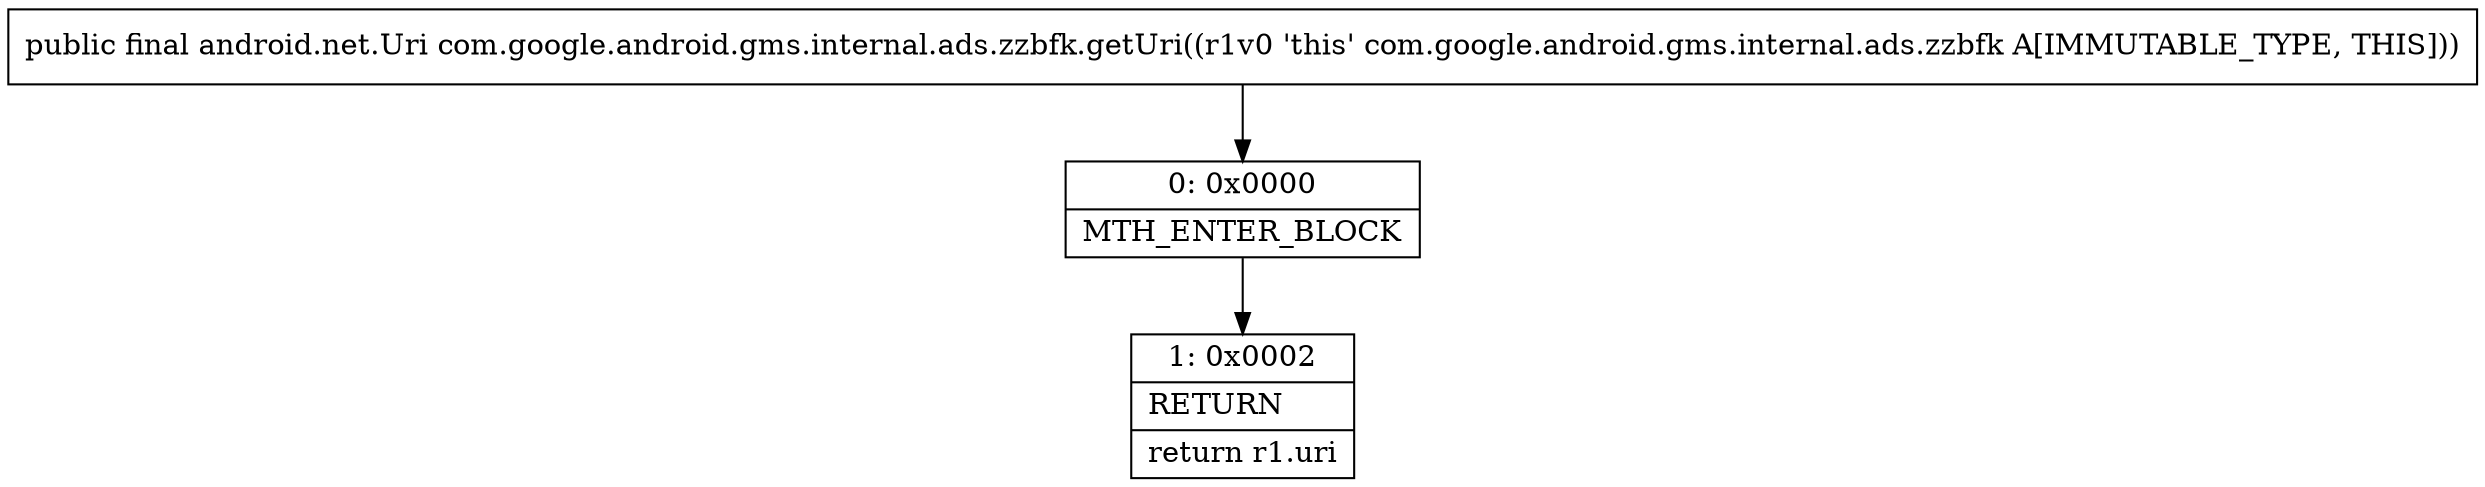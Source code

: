 digraph "CFG forcom.google.android.gms.internal.ads.zzbfk.getUri()Landroid\/net\/Uri;" {
Node_0 [shape=record,label="{0\:\ 0x0000|MTH_ENTER_BLOCK\l}"];
Node_1 [shape=record,label="{1\:\ 0x0002|RETURN\l|return r1.uri\l}"];
MethodNode[shape=record,label="{public final android.net.Uri com.google.android.gms.internal.ads.zzbfk.getUri((r1v0 'this' com.google.android.gms.internal.ads.zzbfk A[IMMUTABLE_TYPE, THIS])) }"];
MethodNode -> Node_0;
Node_0 -> Node_1;
}

